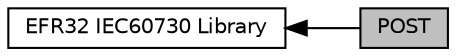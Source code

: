 digraph "POST"
{
  edge [fontname="Helvetica",fontsize="10",labelfontname="Helvetica",labelfontsize="10"];
  node [fontname="Helvetica",fontsize="10",shape=box];
  rankdir=LR;
  Node2 [label="EFR32 IEC60730 Library",height=0.2,width=0.4,color="black", fillcolor="white", style="filled",URL="$group__efr32__iec60730.html",tooltip="EFR32 IEC60730 Library."];
  Node1 [label="POST",height=0.2,width=0.4,color="black", fillcolor="grey75", style="filled", fontcolor="black",tooltip="Power On Self Test - Executed once during power up."];
  Node2->Node1 [shape=plaintext, dir="back", style="solid"];
}
